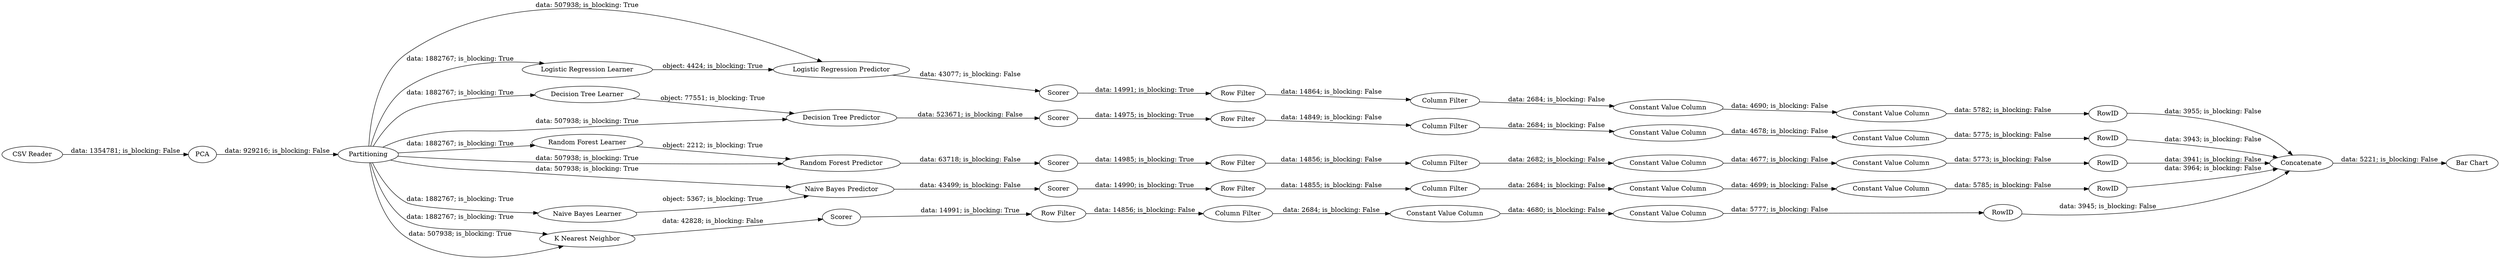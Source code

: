 digraph {
	"-7288949490744316336_11" [label="Decision Tree Predictor"]
	"-7288949490744316336_12" [label=Scorer]
	"-3536020226319895259_47" [label="Column Filter"]
	"-7288949490744316336_16" [label="Logistic Regression Learner"]
	"5823159050176810392_51" [label="Column Filter"]
	"-7288949490744316336_17" [label="Logistic Regression Predictor"]
	"-7288949490744316336_22" [label="Naive Bayes Predictor"]
	"-3536020226319895259_46" [label="Constant Value Column"]
	"-3860963680072860890_43" [label="Column Filter"]
	"8788630602584015300_14" [label="Row Filter"]
	"-4342477860744642499_18" [label=RowID]
	"-4342477860744642499_55" [label="Column Filter"]
	"-7288949490744316336_1" [label="CSV Reader"]
	"5823159050176810392_50" [label="Constant Value Column"]
	"-7288949490744316336_6" [label="Random Forest Learner"]
	"-4342477860744642499_14" [label="Row Filter"]
	"-3860963680072860890_14" [label="Row Filter"]
	"5823159050176810392_18" [label=RowID]
	"8788630602584015300_37" [label="Constant Value Column"]
	"-7288949490744316336_5" [label="Random Forest Predictor"]
	"-7288949490744316336_19" [label=Scorer]
	"-7288949490744316336_36" [label="Bar Chart"]
	"-3860963680072860890_41" [label="Constant Value Column"]
	"-3860963680072860890_18" [label=RowID]
	"-7288949490744316336_30" [label=Concatenate]
	"-7288949490744316336_8" [label=Scorer]
	"-7288949490744316336_23" [label=Scorer]
	"8788630602584015300_39" [label="Column Filter"]
	"-3860963680072860890_42" [label="Constant Value Column"]
	"5823159050176810392_14" [label="Row Filter"]
	"5823159050176810392_49" [label="Constant Value Column"]
	"-7288949490744316336_2" [label=Partitioning]
	"-7288949490744316336_10" [label="Decision Tree Learner"]
	"-3536020226319895259_45" [label="Constant Value Column"]
	"8788630602584015300_38" [label="Constant Value Column"]
	"8788630602584015300_18" [label=RowID]
	"-7288949490744316336_15" [label=Scorer]
	"-3536020226319895259_14" [label="Row Filter"]
	"-3536020226319895259_18" [label=RowID]
	"-7288949490744316336_20" [label="K Nearest Neighbor"]
	"-4342477860744642499_53" [label="Constant Value Column"]
	"-7288949490744316336_21" [label="Naive Bayes Learner"]
	"-7288949490744316336_9" [label=PCA]
	"-4342477860744642499_54" [label="Constant Value Column"]
	"-7288949490744316336_2" -> "-7288949490744316336_6" [label="data: 1882767; is_blocking: True"]
	"-7288949490744316336_6" -> "-7288949490744316336_5" [label="object: 2212; is_blocking: True"]
	"-7288949490744316336_17" -> "-7288949490744316336_15" [label="data: 43077; is_blocking: False"]
	"-7288949490744316336_2" -> "-7288949490744316336_20" [label="data: 507938; is_blocking: True"]
	"-3536020226319895259_45" -> "-3536020226319895259_46" [label="data: 4690; is_blocking: False"]
	"-7288949490744316336_2" -> "-7288949490744316336_16" [label="data: 1882767; is_blocking: True"]
	"-4342477860744642499_54" -> "-4342477860744642499_18" [label="data: 5785; is_blocking: False"]
	"-7288949490744316336_2" -> "-7288949490744316336_11" [label="data: 507938; is_blocking: True"]
	"-7288949490744316336_2" -> "-7288949490744316336_22" [label="data: 507938; is_blocking: True"]
	"-4342477860744642499_14" -> "-4342477860744642499_55" [label="data: 14855; is_blocking: False"]
	"-7288949490744316336_5" -> "-7288949490744316336_8" [label="data: 63718; is_blocking: False"]
	"-7288949490744316336_2" -> "-7288949490744316336_21" [label="data: 1882767; is_blocking: True"]
	"-4342477860744642499_53" -> "-4342477860744642499_54" [label="data: 4699; is_blocking: False"]
	"-7288949490744316336_8" -> "-3860963680072860890_14" [label="data: 14985; is_blocking: True"]
	"-7288949490744316336_23" -> "-4342477860744642499_14" [label="data: 14990; is_blocking: True"]
	"-7288949490744316336_30" -> "-7288949490744316336_36" [label="data: 5221; is_blocking: False"]
	"-3536020226319895259_47" -> "-3536020226319895259_45" [label="data: 2684; is_blocking: False"]
	"-7288949490744316336_9" -> "-7288949490744316336_2" [label="data: 929216; is_blocking: False"]
	"-3860963680072860890_18" -> "-7288949490744316336_30" [label="data: 3941; is_blocking: False"]
	"-7288949490744316336_12" -> "8788630602584015300_14" [label="data: 14975; is_blocking: True"]
	"-7288949490744316336_21" -> "-7288949490744316336_22" [label="object: 5367; is_blocking: True"]
	"5823159050176810392_49" -> "5823159050176810392_50" [label="data: 4680; is_blocking: False"]
	"-3536020226319895259_14" -> "-3536020226319895259_47" [label="data: 14864; is_blocking: False"]
	"-7288949490744316336_16" -> "-7288949490744316336_17" [label="object: 4424; is_blocking: True"]
	"-7288949490744316336_2" -> "-7288949490744316336_20" [label="data: 1882767; is_blocking: True"]
	"8788630602584015300_39" -> "8788630602584015300_37" [label="data: 2684; is_blocking: False"]
	"-4342477860744642499_18" -> "-7288949490744316336_30" [label="data: 3964; is_blocking: False"]
	"8788630602584015300_14" -> "8788630602584015300_39" [label="data: 14849; is_blocking: False"]
	"-3860963680072860890_43" -> "-3860963680072860890_41" [label="data: 2682; is_blocking: False"]
	"-7288949490744316336_10" -> "-7288949490744316336_11" [label="object: 77551; is_blocking: True"]
	"-7288949490744316336_20" -> "-7288949490744316336_19" [label="data: 42828; is_blocking: False"]
	"5823159050176810392_51" -> "5823159050176810392_49" [label="data: 2684; is_blocking: False"]
	"5823159050176810392_14" -> "5823159050176810392_51" [label="data: 14856; is_blocking: False"]
	"-7288949490744316336_11" -> "-7288949490744316336_12" [label="data: 523671; is_blocking: False"]
	"8788630602584015300_18" -> "-7288949490744316336_30" [label="data: 3943; is_blocking: False"]
	"-7288949490744316336_1" -> "-7288949490744316336_9" [label="data: 1354781; is_blocking: False"]
	"-7288949490744316336_19" -> "5823159050176810392_14" [label="data: 14991; is_blocking: True"]
	"-3860963680072860890_42" -> "-3860963680072860890_18" [label="data: 5773; is_blocking: False"]
	"-7288949490744316336_2" -> "-7288949490744316336_5" [label="data: 507938; is_blocking: True"]
	"-3536020226319895259_18" -> "-7288949490744316336_30" [label="data: 3955; is_blocking: False"]
	"-7288949490744316336_22" -> "-7288949490744316336_23" [label="data: 43499; is_blocking: False"]
	"-7288949490744316336_2" -> "-7288949490744316336_10" [label="data: 1882767; is_blocking: True"]
	"-3860963680072860890_41" -> "-3860963680072860890_42" [label="data: 4677; is_blocking: False"]
	"8788630602584015300_37" -> "8788630602584015300_38" [label="data: 4678; is_blocking: False"]
	"-3860963680072860890_14" -> "-3860963680072860890_43" [label="data: 14856; is_blocking: False"]
	"-3536020226319895259_46" -> "-3536020226319895259_18" [label="data: 5782; is_blocking: False"]
	"5823159050176810392_50" -> "5823159050176810392_18" [label="data: 5777; is_blocking: False"]
	"-7288949490744316336_15" -> "-3536020226319895259_14" [label="data: 14991; is_blocking: True"]
	"5823159050176810392_18" -> "-7288949490744316336_30" [label="data: 3945; is_blocking: False"]
	"-4342477860744642499_55" -> "-4342477860744642499_53" [label="data: 2684; is_blocking: False"]
	"8788630602584015300_38" -> "8788630602584015300_18" [label="data: 5775; is_blocking: False"]
	"-7288949490744316336_2" -> "-7288949490744316336_17" [label="data: 507938; is_blocking: True"]
	rankdir=LR
}
